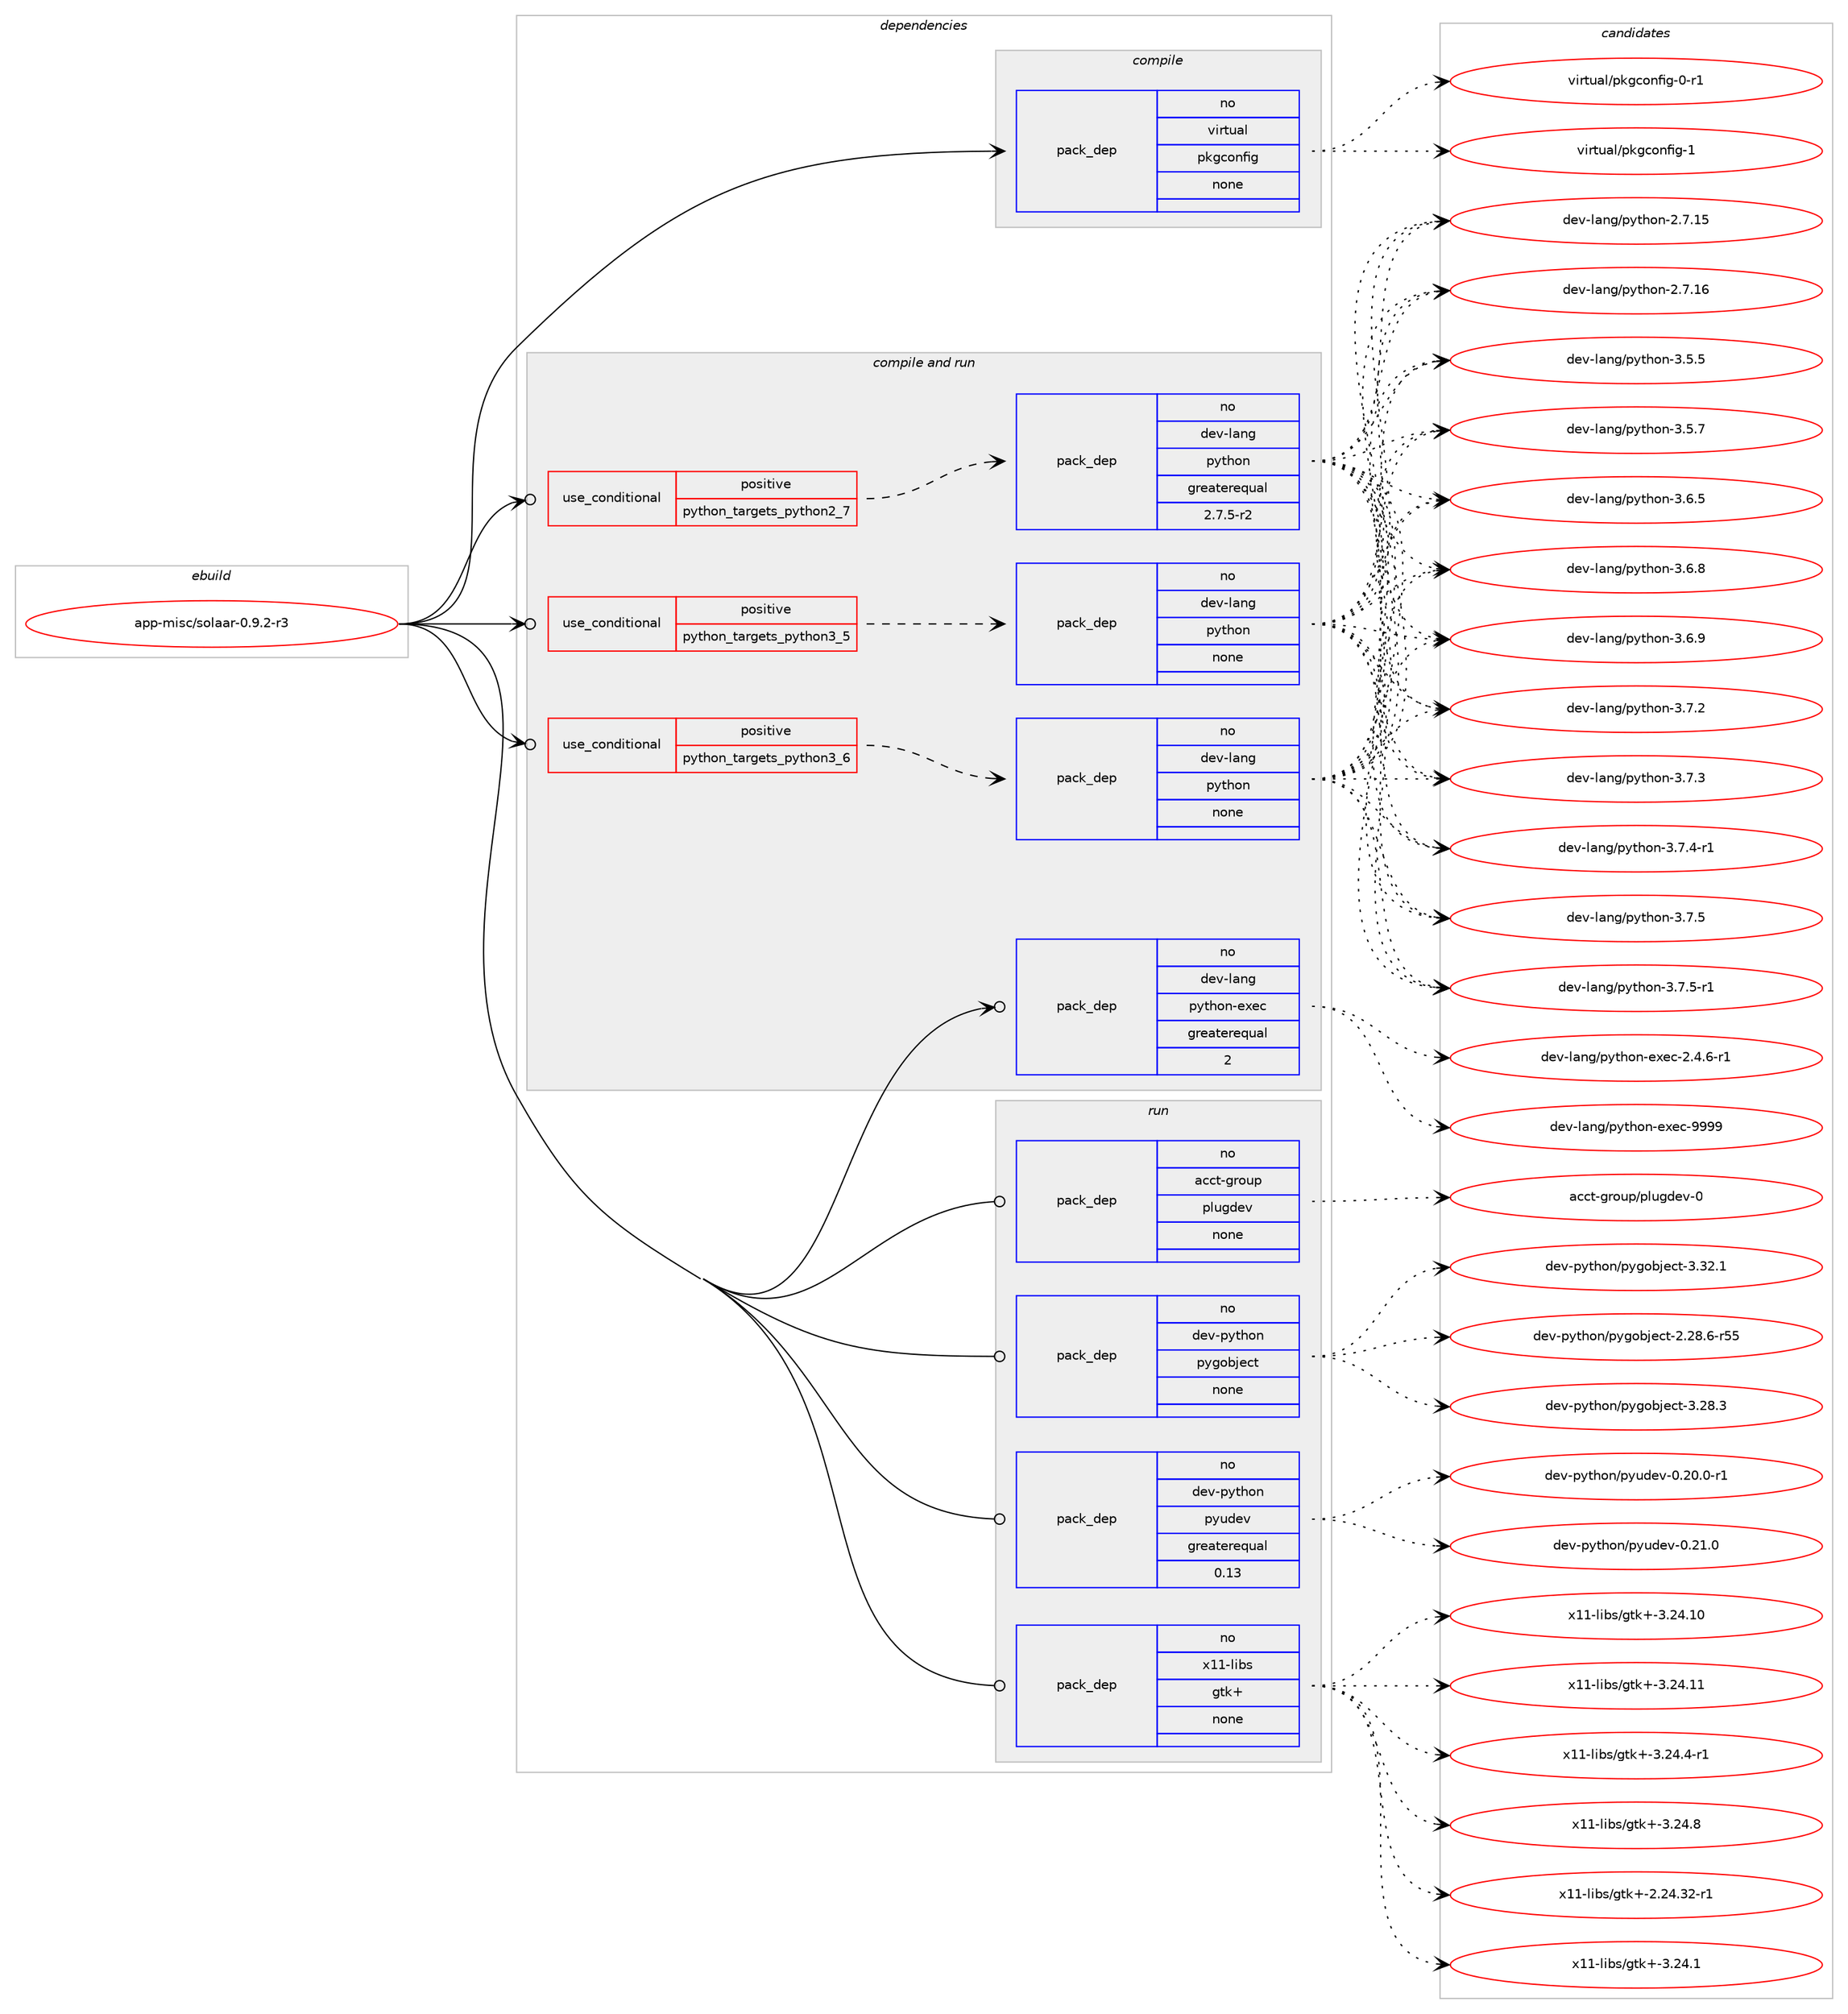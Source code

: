 digraph prolog {

# *************
# Graph options
# *************

newrank=true;
concentrate=true;
compound=true;
graph [rankdir=LR,fontname=Helvetica,fontsize=10,ranksep=1.5];#, ranksep=2.5, nodesep=0.2];
edge  [arrowhead=vee];
node  [fontname=Helvetica,fontsize=10];

# **********
# The ebuild
# **********

subgraph cluster_leftcol {
color=gray;
rank=same;
label=<<i>ebuild</i>>;
id [label="app-misc/solaar-0.9.2-r3", color=red, width=4, href="../app-misc/solaar-0.9.2-r3.svg"];
}

# ****************
# The dependencies
# ****************

subgraph cluster_midcol {
color=gray;
label=<<i>dependencies</i>>;
subgraph cluster_compile {
fillcolor="#eeeeee";
style=filled;
label=<<i>compile</i>>;
subgraph pack371785 {
dependency500304 [label=<<TABLE BORDER="0" CELLBORDER="1" CELLSPACING="0" CELLPADDING="4" WIDTH="220"><TR><TD ROWSPAN="6" CELLPADDING="30">pack_dep</TD></TR><TR><TD WIDTH="110">no</TD></TR><TR><TD>virtual</TD></TR><TR><TD>pkgconfig</TD></TR><TR><TD>none</TD></TR><TR><TD></TD></TR></TABLE>>, shape=none, color=blue];
}
id:e -> dependency500304:w [weight=20,style="solid",arrowhead="vee"];
}
subgraph cluster_compileandrun {
fillcolor="#eeeeee";
style=filled;
label=<<i>compile and run</i>>;
subgraph cond119484 {
dependency500305 [label=<<TABLE BORDER="0" CELLBORDER="1" CELLSPACING="0" CELLPADDING="4"><TR><TD ROWSPAN="3" CELLPADDING="10">use_conditional</TD></TR><TR><TD>positive</TD></TR><TR><TD>python_targets_python2_7</TD></TR></TABLE>>, shape=none, color=red];
subgraph pack371786 {
dependency500306 [label=<<TABLE BORDER="0" CELLBORDER="1" CELLSPACING="0" CELLPADDING="4" WIDTH="220"><TR><TD ROWSPAN="6" CELLPADDING="30">pack_dep</TD></TR><TR><TD WIDTH="110">no</TD></TR><TR><TD>dev-lang</TD></TR><TR><TD>python</TD></TR><TR><TD>greaterequal</TD></TR><TR><TD>2.7.5-r2</TD></TR></TABLE>>, shape=none, color=blue];
}
dependency500305:e -> dependency500306:w [weight=20,style="dashed",arrowhead="vee"];
}
id:e -> dependency500305:w [weight=20,style="solid",arrowhead="odotvee"];
subgraph cond119485 {
dependency500307 [label=<<TABLE BORDER="0" CELLBORDER="1" CELLSPACING="0" CELLPADDING="4"><TR><TD ROWSPAN="3" CELLPADDING="10">use_conditional</TD></TR><TR><TD>positive</TD></TR><TR><TD>python_targets_python3_5</TD></TR></TABLE>>, shape=none, color=red];
subgraph pack371787 {
dependency500308 [label=<<TABLE BORDER="0" CELLBORDER="1" CELLSPACING="0" CELLPADDING="4" WIDTH="220"><TR><TD ROWSPAN="6" CELLPADDING="30">pack_dep</TD></TR><TR><TD WIDTH="110">no</TD></TR><TR><TD>dev-lang</TD></TR><TR><TD>python</TD></TR><TR><TD>none</TD></TR><TR><TD></TD></TR></TABLE>>, shape=none, color=blue];
}
dependency500307:e -> dependency500308:w [weight=20,style="dashed",arrowhead="vee"];
}
id:e -> dependency500307:w [weight=20,style="solid",arrowhead="odotvee"];
subgraph cond119486 {
dependency500309 [label=<<TABLE BORDER="0" CELLBORDER="1" CELLSPACING="0" CELLPADDING="4"><TR><TD ROWSPAN="3" CELLPADDING="10">use_conditional</TD></TR><TR><TD>positive</TD></TR><TR><TD>python_targets_python3_6</TD></TR></TABLE>>, shape=none, color=red];
subgraph pack371788 {
dependency500310 [label=<<TABLE BORDER="0" CELLBORDER="1" CELLSPACING="0" CELLPADDING="4" WIDTH="220"><TR><TD ROWSPAN="6" CELLPADDING="30">pack_dep</TD></TR><TR><TD WIDTH="110">no</TD></TR><TR><TD>dev-lang</TD></TR><TR><TD>python</TD></TR><TR><TD>none</TD></TR><TR><TD></TD></TR></TABLE>>, shape=none, color=blue];
}
dependency500309:e -> dependency500310:w [weight=20,style="dashed",arrowhead="vee"];
}
id:e -> dependency500309:w [weight=20,style="solid",arrowhead="odotvee"];
subgraph pack371789 {
dependency500311 [label=<<TABLE BORDER="0" CELLBORDER="1" CELLSPACING="0" CELLPADDING="4" WIDTH="220"><TR><TD ROWSPAN="6" CELLPADDING="30">pack_dep</TD></TR><TR><TD WIDTH="110">no</TD></TR><TR><TD>dev-lang</TD></TR><TR><TD>python-exec</TD></TR><TR><TD>greaterequal</TD></TR><TR><TD>2</TD></TR></TABLE>>, shape=none, color=blue];
}
id:e -> dependency500311:w [weight=20,style="solid",arrowhead="odotvee"];
}
subgraph cluster_run {
fillcolor="#eeeeee";
style=filled;
label=<<i>run</i>>;
subgraph pack371790 {
dependency500312 [label=<<TABLE BORDER="0" CELLBORDER="1" CELLSPACING="0" CELLPADDING="4" WIDTH="220"><TR><TD ROWSPAN="6" CELLPADDING="30">pack_dep</TD></TR><TR><TD WIDTH="110">no</TD></TR><TR><TD>acct-group</TD></TR><TR><TD>plugdev</TD></TR><TR><TD>none</TD></TR><TR><TD></TD></TR></TABLE>>, shape=none, color=blue];
}
id:e -> dependency500312:w [weight=20,style="solid",arrowhead="odot"];
subgraph pack371791 {
dependency500313 [label=<<TABLE BORDER="0" CELLBORDER="1" CELLSPACING="0" CELLPADDING="4" WIDTH="220"><TR><TD ROWSPAN="6" CELLPADDING="30">pack_dep</TD></TR><TR><TD WIDTH="110">no</TD></TR><TR><TD>dev-python</TD></TR><TR><TD>pygobject</TD></TR><TR><TD>none</TD></TR><TR><TD></TD></TR></TABLE>>, shape=none, color=blue];
}
id:e -> dependency500313:w [weight=20,style="solid",arrowhead="odot"];
subgraph pack371792 {
dependency500314 [label=<<TABLE BORDER="0" CELLBORDER="1" CELLSPACING="0" CELLPADDING="4" WIDTH="220"><TR><TD ROWSPAN="6" CELLPADDING="30">pack_dep</TD></TR><TR><TD WIDTH="110">no</TD></TR><TR><TD>dev-python</TD></TR><TR><TD>pyudev</TD></TR><TR><TD>greaterequal</TD></TR><TR><TD>0.13</TD></TR></TABLE>>, shape=none, color=blue];
}
id:e -> dependency500314:w [weight=20,style="solid",arrowhead="odot"];
subgraph pack371793 {
dependency500315 [label=<<TABLE BORDER="0" CELLBORDER="1" CELLSPACING="0" CELLPADDING="4" WIDTH="220"><TR><TD ROWSPAN="6" CELLPADDING="30">pack_dep</TD></TR><TR><TD WIDTH="110">no</TD></TR><TR><TD>x11-libs</TD></TR><TR><TD>gtk+</TD></TR><TR><TD>none</TD></TR><TR><TD></TD></TR></TABLE>>, shape=none, color=blue];
}
id:e -> dependency500315:w [weight=20,style="solid",arrowhead="odot"];
}
}

# **************
# The candidates
# **************

subgraph cluster_choices {
rank=same;
color=gray;
label=<<i>candidates</i>>;

subgraph choice371785 {
color=black;
nodesep=1;
choice11810511411611797108471121071039911111010210510345484511449 [label="virtual/pkgconfig-0-r1", color=red, width=4,href="../virtual/pkgconfig-0-r1.svg"];
choice1181051141161179710847112107103991111101021051034549 [label="virtual/pkgconfig-1", color=red, width=4,href="../virtual/pkgconfig-1.svg"];
dependency500304:e -> choice11810511411611797108471121071039911111010210510345484511449:w [style=dotted,weight="100"];
dependency500304:e -> choice1181051141161179710847112107103991111101021051034549:w [style=dotted,weight="100"];
}
subgraph choice371786 {
color=black;
nodesep=1;
choice10010111845108971101034711212111610411111045504655464953 [label="dev-lang/python-2.7.15", color=red, width=4,href="../dev-lang/python-2.7.15.svg"];
choice10010111845108971101034711212111610411111045504655464954 [label="dev-lang/python-2.7.16", color=red, width=4,href="../dev-lang/python-2.7.16.svg"];
choice100101118451089711010347112121116104111110455146534653 [label="dev-lang/python-3.5.5", color=red, width=4,href="../dev-lang/python-3.5.5.svg"];
choice100101118451089711010347112121116104111110455146534655 [label="dev-lang/python-3.5.7", color=red, width=4,href="../dev-lang/python-3.5.7.svg"];
choice100101118451089711010347112121116104111110455146544653 [label="dev-lang/python-3.6.5", color=red, width=4,href="../dev-lang/python-3.6.5.svg"];
choice100101118451089711010347112121116104111110455146544656 [label="dev-lang/python-3.6.8", color=red, width=4,href="../dev-lang/python-3.6.8.svg"];
choice100101118451089711010347112121116104111110455146544657 [label="dev-lang/python-3.6.9", color=red, width=4,href="../dev-lang/python-3.6.9.svg"];
choice100101118451089711010347112121116104111110455146554650 [label="dev-lang/python-3.7.2", color=red, width=4,href="../dev-lang/python-3.7.2.svg"];
choice100101118451089711010347112121116104111110455146554651 [label="dev-lang/python-3.7.3", color=red, width=4,href="../dev-lang/python-3.7.3.svg"];
choice1001011184510897110103471121211161041111104551465546524511449 [label="dev-lang/python-3.7.4-r1", color=red, width=4,href="../dev-lang/python-3.7.4-r1.svg"];
choice100101118451089711010347112121116104111110455146554653 [label="dev-lang/python-3.7.5", color=red, width=4,href="../dev-lang/python-3.7.5.svg"];
choice1001011184510897110103471121211161041111104551465546534511449 [label="dev-lang/python-3.7.5-r1", color=red, width=4,href="../dev-lang/python-3.7.5-r1.svg"];
dependency500306:e -> choice10010111845108971101034711212111610411111045504655464953:w [style=dotted,weight="100"];
dependency500306:e -> choice10010111845108971101034711212111610411111045504655464954:w [style=dotted,weight="100"];
dependency500306:e -> choice100101118451089711010347112121116104111110455146534653:w [style=dotted,weight="100"];
dependency500306:e -> choice100101118451089711010347112121116104111110455146534655:w [style=dotted,weight="100"];
dependency500306:e -> choice100101118451089711010347112121116104111110455146544653:w [style=dotted,weight="100"];
dependency500306:e -> choice100101118451089711010347112121116104111110455146544656:w [style=dotted,weight="100"];
dependency500306:e -> choice100101118451089711010347112121116104111110455146544657:w [style=dotted,weight="100"];
dependency500306:e -> choice100101118451089711010347112121116104111110455146554650:w [style=dotted,weight="100"];
dependency500306:e -> choice100101118451089711010347112121116104111110455146554651:w [style=dotted,weight="100"];
dependency500306:e -> choice1001011184510897110103471121211161041111104551465546524511449:w [style=dotted,weight="100"];
dependency500306:e -> choice100101118451089711010347112121116104111110455146554653:w [style=dotted,weight="100"];
dependency500306:e -> choice1001011184510897110103471121211161041111104551465546534511449:w [style=dotted,weight="100"];
}
subgraph choice371787 {
color=black;
nodesep=1;
choice10010111845108971101034711212111610411111045504655464953 [label="dev-lang/python-2.7.15", color=red, width=4,href="../dev-lang/python-2.7.15.svg"];
choice10010111845108971101034711212111610411111045504655464954 [label="dev-lang/python-2.7.16", color=red, width=4,href="../dev-lang/python-2.7.16.svg"];
choice100101118451089711010347112121116104111110455146534653 [label="dev-lang/python-3.5.5", color=red, width=4,href="../dev-lang/python-3.5.5.svg"];
choice100101118451089711010347112121116104111110455146534655 [label="dev-lang/python-3.5.7", color=red, width=4,href="../dev-lang/python-3.5.7.svg"];
choice100101118451089711010347112121116104111110455146544653 [label="dev-lang/python-3.6.5", color=red, width=4,href="../dev-lang/python-3.6.5.svg"];
choice100101118451089711010347112121116104111110455146544656 [label="dev-lang/python-3.6.8", color=red, width=4,href="../dev-lang/python-3.6.8.svg"];
choice100101118451089711010347112121116104111110455146544657 [label="dev-lang/python-3.6.9", color=red, width=4,href="../dev-lang/python-3.6.9.svg"];
choice100101118451089711010347112121116104111110455146554650 [label="dev-lang/python-3.7.2", color=red, width=4,href="../dev-lang/python-3.7.2.svg"];
choice100101118451089711010347112121116104111110455146554651 [label="dev-lang/python-3.7.3", color=red, width=4,href="../dev-lang/python-3.7.3.svg"];
choice1001011184510897110103471121211161041111104551465546524511449 [label="dev-lang/python-3.7.4-r1", color=red, width=4,href="../dev-lang/python-3.7.4-r1.svg"];
choice100101118451089711010347112121116104111110455146554653 [label="dev-lang/python-3.7.5", color=red, width=4,href="../dev-lang/python-3.7.5.svg"];
choice1001011184510897110103471121211161041111104551465546534511449 [label="dev-lang/python-3.7.5-r1", color=red, width=4,href="../dev-lang/python-3.7.5-r1.svg"];
dependency500308:e -> choice10010111845108971101034711212111610411111045504655464953:w [style=dotted,weight="100"];
dependency500308:e -> choice10010111845108971101034711212111610411111045504655464954:w [style=dotted,weight="100"];
dependency500308:e -> choice100101118451089711010347112121116104111110455146534653:w [style=dotted,weight="100"];
dependency500308:e -> choice100101118451089711010347112121116104111110455146534655:w [style=dotted,weight="100"];
dependency500308:e -> choice100101118451089711010347112121116104111110455146544653:w [style=dotted,weight="100"];
dependency500308:e -> choice100101118451089711010347112121116104111110455146544656:w [style=dotted,weight="100"];
dependency500308:e -> choice100101118451089711010347112121116104111110455146544657:w [style=dotted,weight="100"];
dependency500308:e -> choice100101118451089711010347112121116104111110455146554650:w [style=dotted,weight="100"];
dependency500308:e -> choice100101118451089711010347112121116104111110455146554651:w [style=dotted,weight="100"];
dependency500308:e -> choice1001011184510897110103471121211161041111104551465546524511449:w [style=dotted,weight="100"];
dependency500308:e -> choice100101118451089711010347112121116104111110455146554653:w [style=dotted,weight="100"];
dependency500308:e -> choice1001011184510897110103471121211161041111104551465546534511449:w [style=dotted,weight="100"];
}
subgraph choice371788 {
color=black;
nodesep=1;
choice10010111845108971101034711212111610411111045504655464953 [label="dev-lang/python-2.7.15", color=red, width=4,href="../dev-lang/python-2.7.15.svg"];
choice10010111845108971101034711212111610411111045504655464954 [label="dev-lang/python-2.7.16", color=red, width=4,href="../dev-lang/python-2.7.16.svg"];
choice100101118451089711010347112121116104111110455146534653 [label="dev-lang/python-3.5.5", color=red, width=4,href="../dev-lang/python-3.5.5.svg"];
choice100101118451089711010347112121116104111110455146534655 [label="dev-lang/python-3.5.7", color=red, width=4,href="../dev-lang/python-3.5.7.svg"];
choice100101118451089711010347112121116104111110455146544653 [label="dev-lang/python-3.6.5", color=red, width=4,href="../dev-lang/python-3.6.5.svg"];
choice100101118451089711010347112121116104111110455146544656 [label="dev-lang/python-3.6.8", color=red, width=4,href="../dev-lang/python-3.6.8.svg"];
choice100101118451089711010347112121116104111110455146544657 [label="dev-lang/python-3.6.9", color=red, width=4,href="../dev-lang/python-3.6.9.svg"];
choice100101118451089711010347112121116104111110455146554650 [label="dev-lang/python-3.7.2", color=red, width=4,href="../dev-lang/python-3.7.2.svg"];
choice100101118451089711010347112121116104111110455146554651 [label="dev-lang/python-3.7.3", color=red, width=4,href="../dev-lang/python-3.7.3.svg"];
choice1001011184510897110103471121211161041111104551465546524511449 [label="dev-lang/python-3.7.4-r1", color=red, width=4,href="../dev-lang/python-3.7.4-r1.svg"];
choice100101118451089711010347112121116104111110455146554653 [label="dev-lang/python-3.7.5", color=red, width=4,href="../dev-lang/python-3.7.5.svg"];
choice1001011184510897110103471121211161041111104551465546534511449 [label="dev-lang/python-3.7.5-r1", color=red, width=4,href="../dev-lang/python-3.7.5-r1.svg"];
dependency500310:e -> choice10010111845108971101034711212111610411111045504655464953:w [style=dotted,weight="100"];
dependency500310:e -> choice10010111845108971101034711212111610411111045504655464954:w [style=dotted,weight="100"];
dependency500310:e -> choice100101118451089711010347112121116104111110455146534653:w [style=dotted,weight="100"];
dependency500310:e -> choice100101118451089711010347112121116104111110455146534655:w [style=dotted,weight="100"];
dependency500310:e -> choice100101118451089711010347112121116104111110455146544653:w [style=dotted,weight="100"];
dependency500310:e -> choice100101118451089711010347112121116104111110455146544656:w [style=dotted,weight="100"];
dependency500310:e -> choice100101118451089711010347112121116104111110455146544657:w [style=dotted,weight="100"];
dependency500310:e -> choice100101118451089711010347112121116104111110455146554650:w [style=dotted,weight="100"];
dependency500310:e -> choice100101118451089711010347112121116104111110455146554651:w [style=dotted,weight="100"];
dependency500310:e -> choice1001011184510897110103471121211161041111104551465546524511449:w [style=dotted,weight="100"];
dependency500310:e -> choice100101118451089711010347112121116104111110455146554653:w [style=dotted,weight="100"];
dependency500310:e -> choice1001011184510897110103471121211161041111104551465546534511449:w [style=dotted,weight="100"];
}
subgraph choice371789 {
color=black;
nodesep=1;
choice10010111845108971101034711212111610411111045101120101994550465246544511449 [label="dev-lang/python-exec-2.4.6-r1", color=red, width=4,href="../dev-lang/python-exec-2.4.6-r1.svg"];
choice10010111845108971101034711212111610411111045101120101994557575757 [label="dev-lang/python-exec-9999", color=red, width=4,href="../dev-lang/python-exec-9999.svg"];
dependency500311:e -> choice10010111845108971101034711212111610411111045101120101994550465246544511449:w [style=dotted,weight="100"];
dependency500311:e -> choice10010111845108971101034711212111610411111045101120101994557575757:w [style=dotted,weight="100"];
}
subgraph choice371790 {
color=black;
nodesep=1;
choice97999911645103114111117112471121081171031001011184548 [label="acct-group/plugdev-0", color=red, width=4,href="../acct-group/plugdev-0.svg"];
dependency500312:e -> choice97999911645103114111117112471121081171031001011184548:w [style=dotted,weight="100"];
}
subgraph choice371791 {
color=black;
nodesep=1;
choice1001011184511212111610411111047112121103111981061019911645504650564654451145353 [label="dev-python/pygobject-2.28.6-r55", color=red, width=4,href="../dev-python/pygobject-2.28.6-r55.svg"];
choice1001011184511212111610411111047112121103111981061019911645514650564651 [label="dev-python/pygobject-3.28.3", color=red, width=4,href="../dev-python/pygobject-3.28.3.svg"];
choice1001011184511212111610411111047112121103111981061019911645514651504649 [label="dev-python/pygobject-3.32.1", color=red, width=4,href="../dev-python/pygobject-3.32.1.svg"];
dependency500313:e -> choice1001011184511212111610411111047112121103111981061019911645504650564654451145353:w [style=dotted,weight="100"];
dependency500313:e -> choice1001011184511212111610411111047112121103111981061019911645514650564651:w [style=dotted,weight="100"];
dependency500313:e -> choice1001011184511212111610411111047112121103111981061019911645514651504649:w [style=dotted,weight="100"];
}
subgraph choice371792 {
color=black;
nodesep=1;
choice1001011184511212111610411111047112121117100101118454846504846484511449 [label="dev-python/pyudev-0.20.0-r1", color=red, width=4,href="../dev-python/pyudev-0.20.0-r1.svg"];
choice100101118451121211161041111104711212111710010111845484650494648 [label="dev-python/pyudev-0.21.0", color=red, width=4,href="../dev-python/pyudev-0.21.0.svg"];
dependency500314:e -> choice1001011184511212111610411111047112121117100101118454846504846484511449:w [style=dotted,weight="100"];
dependency500314:e -> choice100101118451121211161041111104711212111710010111845484650494648:w [style=dotted,weight="100"];
}
subgraph choice371793 {
color=black;
nodesep=1;
choice12049494510810598115471031161074345504650524651504511449 [label="x11-libs/gtk+-2.24.32-r1", color=red, width=4,href="../x11-libs/gtk+-2.24.32-r1.svg"];
choice12049494510810598115471031161074345514650524649 [label="x11-libs/gtk+-3.24.1", color=red, width=4,href="../x11-libs/gtk+-3.24.1.svg"];
choice1204949451081059811547103116107434551465052464948 [label="x11-libs/gtk+-3.24.10", color=red, width=4,href="../x11-libs/gtk+-3.24.10.svg"];
choice1204949451081059811547103116107434551465052464949 [label="x11-libs/gtk+-3.24.11", color=red, width=4,href="../x11-libs/gtk+-3.24.11.svg"];
choice120494945108105981154710311610743455146505246524511449 [label="x11-libs/gtk+-3.24.4-r1", color=red, width=4,href="../x11-libs/gtk+-3.24.4-r1.svg"];
choice12049494510810598115471031161074345514650524656 [label="x11-libs/gtk+-3.24.8", color=red, width=4,href="../x11-libs/gtk+-3.24.8.svg"];
dependency500315:e -> choice12049494510810598115471031161074345504650524651504511449:w [style=dotted,weight="100"];
dependency500315:e -> choice12049494510810598115471031161074345514650524649:w [style=dotted,weight="100"];
dependency500315:e -> choice1204949451081059811547103116107434551465052464948:w [style=dotted,weight="100"];
dependency500315:e -> choice1204949451081059811547103116107434551465052464949:w [style=dotted,weight="100"];
dependency500315:e -> choice120494945108105981154710311610743455146505246524511449:w [style=dotted,weight="100"];
dependency500315:e -> choice12049494510810598115471031161074345514650524656:w [style=dotted,weight="100"];
}
}

}
